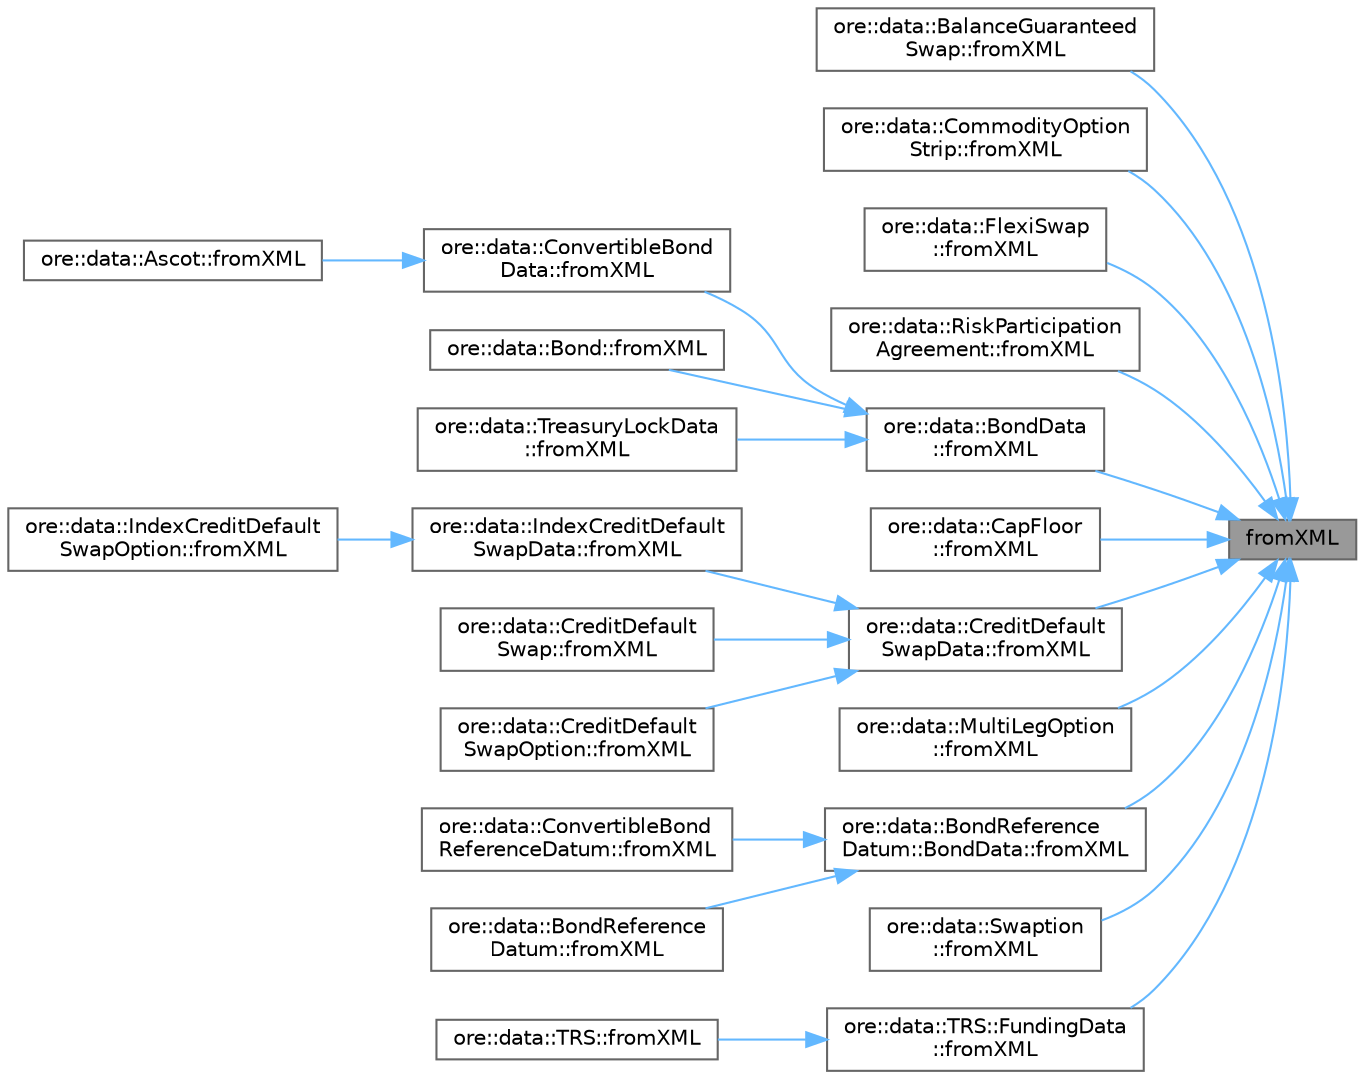 digraph "fromXML"
{
 // INTERACTIVE_SVG=YES
 // LATEX_PDF_SIZE
  bgcolor="transparent";
  edge [fontname=Helvetica,fontsize=10,labelfontname=Helvetica,labelfontsize=10];
  node [fontname=Helvetica,fontsize=10,shape=box,height=0.2,width=0.4];
  rankdir="RL";
  Node1 [label="fromXML",height=0.2,width=0.4,color="gray40", fillcolor="grey60", style="filled", fontcolor="black",tooltip=" "];
  Node1 -> Node2 [dir="back",color="steelblue1",style="solid"];
  Node2 [label="ore::data::BalanceGuaranteed\lSwap::fromXML",height=0.2,width=0.4,color="grey40", fillcolor="white", style="filled",URL="$classore_1_1data_1_1_balance_guaranteed_swap.html#a510baf06568510646decfeaf1753e526",tooltip=" "];
  Node1 -> Node3 [dir="back",color="steelblue1",style="solid"];
  Node3 [label="ore::data::CommodityOption\lStrip::fromXML",height=0.2,width=0.4,color="grey40", fillcolor="white", style="filled",URL="$classore_1_1data_1_1_commodity_option_strip.html#a510baf06568510646decfeaf1753e526",tooltip=" "];
  Node1 -> Node4 [dir="back",color="steelblue1",style="solid"];
  Node4 [label="ore::data::FlexiSwap\l::fromXML",height=0.2,width=0.4,color="grey40", fillcolor="white", style="filled",URL="$classore_1_1data_1_1_flexi_swap.html#a510baf06568510646decfeaf1753e526",tooltip=" "];
  Node1 -> Node5 [dir="back",color="steelblue1",style="solid"];
  Node5 [label="ore::data::RiskParticipation\lAgreement::fromXML",height=0.2,width=0.4,color="grey40", fillcolor="white", style="filled",URL="$classore_1_1data_1_1_risk_participation_agreement.html#a510baf06568510646decfeaf1753e526",tooltip=" "];
  Node1 -> Node6 [dir="back",color="steelblue1",style="solid"];
  Node6 [label="ore::data::BondData\l::fromXML",height=0.2,width=0.4,color="grey40", fillcolor="white", style="filled",URL="$classore_1_1data_1_1_bond_data.html#a7741ae0fc924943de5bfe02928262eb7",tooltip="XMLSerializable interface."];
  Node6 -> Node7 [dir="back",color="steelblue1",style="solid"];
  Node7 [label="ore::data::ConvertibleBond\lData::fromXML",height=0.2,width=0.4,color="grey40", fillcolor="white", style="filled",URL="$classore_1_1data_1_1_convertible_bond_data.html#a510baf06568510646decfeaf1753e526",tooltip=" "];
  Node7 -> Node8 [dir="back",color="steelblue1",style="solid"];
  Node8 [label="ore::data::Ascot::fromXML",height=0.2,width=0.4,color="grey40", fillcolor="white", style="filled",URL="$classore_1_1data_1_1_ascot.html#a7741ae0fc924943de5bfe02928262eb7",tooltip=" "];
  Node6 -> Node9 [dir="back",color="steelblue1",style="solid"];
  Node9 [label="ore::data::Bond::fromXML",height=0.2,width=0.4,color="grey40", fillcolor="white", style="filled",URL="$classore_1_1data_1_1_bond.html#a7741ae0fc924943de5bfe02928262eb7",tooltip="XMLSerializable interface."];
  Node6 -> Node10 [dir="back",color="steelblue1",style="solid"];
  Node10 [label="ore::data::TreasuryLockData\l::fromXML",height=0.2,width=0.4,color="grey40", fillcolor="white", style="filled",URL="$classore_1_1data_1_1_treasury_lock_data.html#a7741ae0fc924943de5bfe02928262eb7",tooltip="XMLSerializable interface."];
  Node1 -> Node11 [dir="back",color="steelblue1",style="solid"];
  Node11 [label="ore::data::CapFloor\l::fromXML",height=0.2,width=0.4,color="grey40", fillcolor="white", style="filled",URL="$classore_1_1data_1_1_cap_floor.html#a7741ae0fc924943de5bfe02928262eb7",tooltip=" "];
  Node1 -> Node12 [dir="back",color="steelblue1",style="solid"];
  Node12 [label="ore::data::CreditDefault\lSwapData::fromXML",height=0.2,width=0.4,color="grey40", fillcolor="white", style="filled",URL="$classore_1_1data_1_1_credit_default_swap_data.html#a7741ae0fc924943de5bfe02928262eb7",tooltip=" "];
  Node12 -> Node13 [dir="back",color="steelblue1",style="solid"];
  Node13 [label="ore::data::IndexCreditDefault\lSwapData::fromXML",height=0.2,width=0.4,color="grey40", fillcolor="white", style="filled",URL="$classore_1_1data_1_1_index_credit_default_swap_data.html#a510baf06568510646decfeaf1753e526",tooltip=" "];
  Node13 -> Node14 [dir="back",color="steelblue1",style="solid"];
  Node14 [label="ore::data::IndexCreditDefault\lSwapOption::fromXML",height=0.2,width=0.4,color="grey40", fillcolor="white", style="filled",URL="$classore_1_1data_1_1_index_credit_default_swap_option.html#a510baf06568510646decfeaf1753e526",tooltip=" "];
  Node12 -> Node15 [dir="back",color="steelblue1",style="solid"];
  Node15 [label="ore::data::CreditDefault\lSwap::fromXML",height=0.2,width=0.4,color="grey40", fillcolor="white", style="filled",URL="$classore_1_1data_1_1_credit_default_swap.html#a7741ae0fc924943de5bfe02928262eb7",tooltip=" "];
  Node12 -> Node16 [dir="back",color="steelblue1",style="solid"];
  Node16 [label="ore::data::CreditDefault\lSwapOption::fromXML",height=0.2,width=0.4,color="grey40", fillcolor="white", style="filled",URL="$classore_1_1data_1_1_credit_default_swap_option.html#a7741ae0fc924943de5bfe02928262eb7",tooltip=" "];
  Node1 -> Node17 [dir="back",color="steelblue1",style="solid"];
  Node17 [label="ore::data::MultiLegOption\l::fromXML",height=0.2,width=0.4,color="grey40", fillcolor="white", style="filled",URL="$classore_1_1data_1_1_multi_leg_option.html#a7741ae0fc924943de5bfe02928262eb7",tooltip=" "];
  Node1 -> Node18 [dir="back",color="steelblue1",style="solid"];
  Node18 [label="ore::data::BondReference\lDatum::BondData::fromXML",height=0.2,width=0.4,color="grey40", fillcolor="white", style="filled",URL="$structore_1_1data_1_1_bond_reference_datum_1_1_bond_data.html#a7741ae0fc924943de5bfe02928262eb7",tooltip=" "];
  Node18 -> Node19 [dir="back",color="steelblue1",style="solid"];
  Node19 [label="ore::data::ConvertibleBond\lReferenceDatum::fromXML",height=0.2,width=0.4,color="grey40", fillcolor="white", style="filled",URL="$classore_1_1data_1_1_convertible_bond_reference_datum.html#a7741ae0fc924943de5bfe02928262eb7",tooltip=" "];
  Node18 -> Node20 [dir="back",color="steelblue1",style="solid"];
  Node20 [label="ore::data::BondReference\lDatum::fromXML",height=0.2,width=0.4,color="grey40", fillcolor="white", style="filled",URL="$classore_1_1data_1_1_bond_reference_datum.html#a7741ae0fc924943de5bfe02928262eb7",tooltip=" "];
  Node1 -> Node21 [dir="back",color="steelblue1",style="solid"];
  Node21 [label="ore::data::Swaption\l::fromXML",height=0.2,width=0.4,color="grey40", fillcolor="white", style="filled",URL="$classore_1_1data_1_1_swaption.html#a7741ae0fc924943de5bfe02928262eb7",tooltip=" "];
  Node1 -> Node22 [dir="back",color="steelblue1",style="solid"];
  Node22 [label="ore::data::TRS::FundingData\l::fromXML",height=0.2,width=0.4,color="grey40", fillcolor="white", style="filled",URL="$classore_1_1data_1_1_t_r_s_1_1_funding_data.html#a7741ae0fc924943de5bfe02928262eb7",tooltip=" "];
  Node22 -> Node23 [dir="back",color="steelblue1",style="solid"];
  Node23 [label="ore::data::TRS::fromXML",height=0.2,width=0.4,color="grey40", fillcolor="white", style="filled",URL="$classore_1_1data_1_1_t_r_s.html#a7741ae0fc924943de5bfe02928262eb7",tooltip=" "];
}
